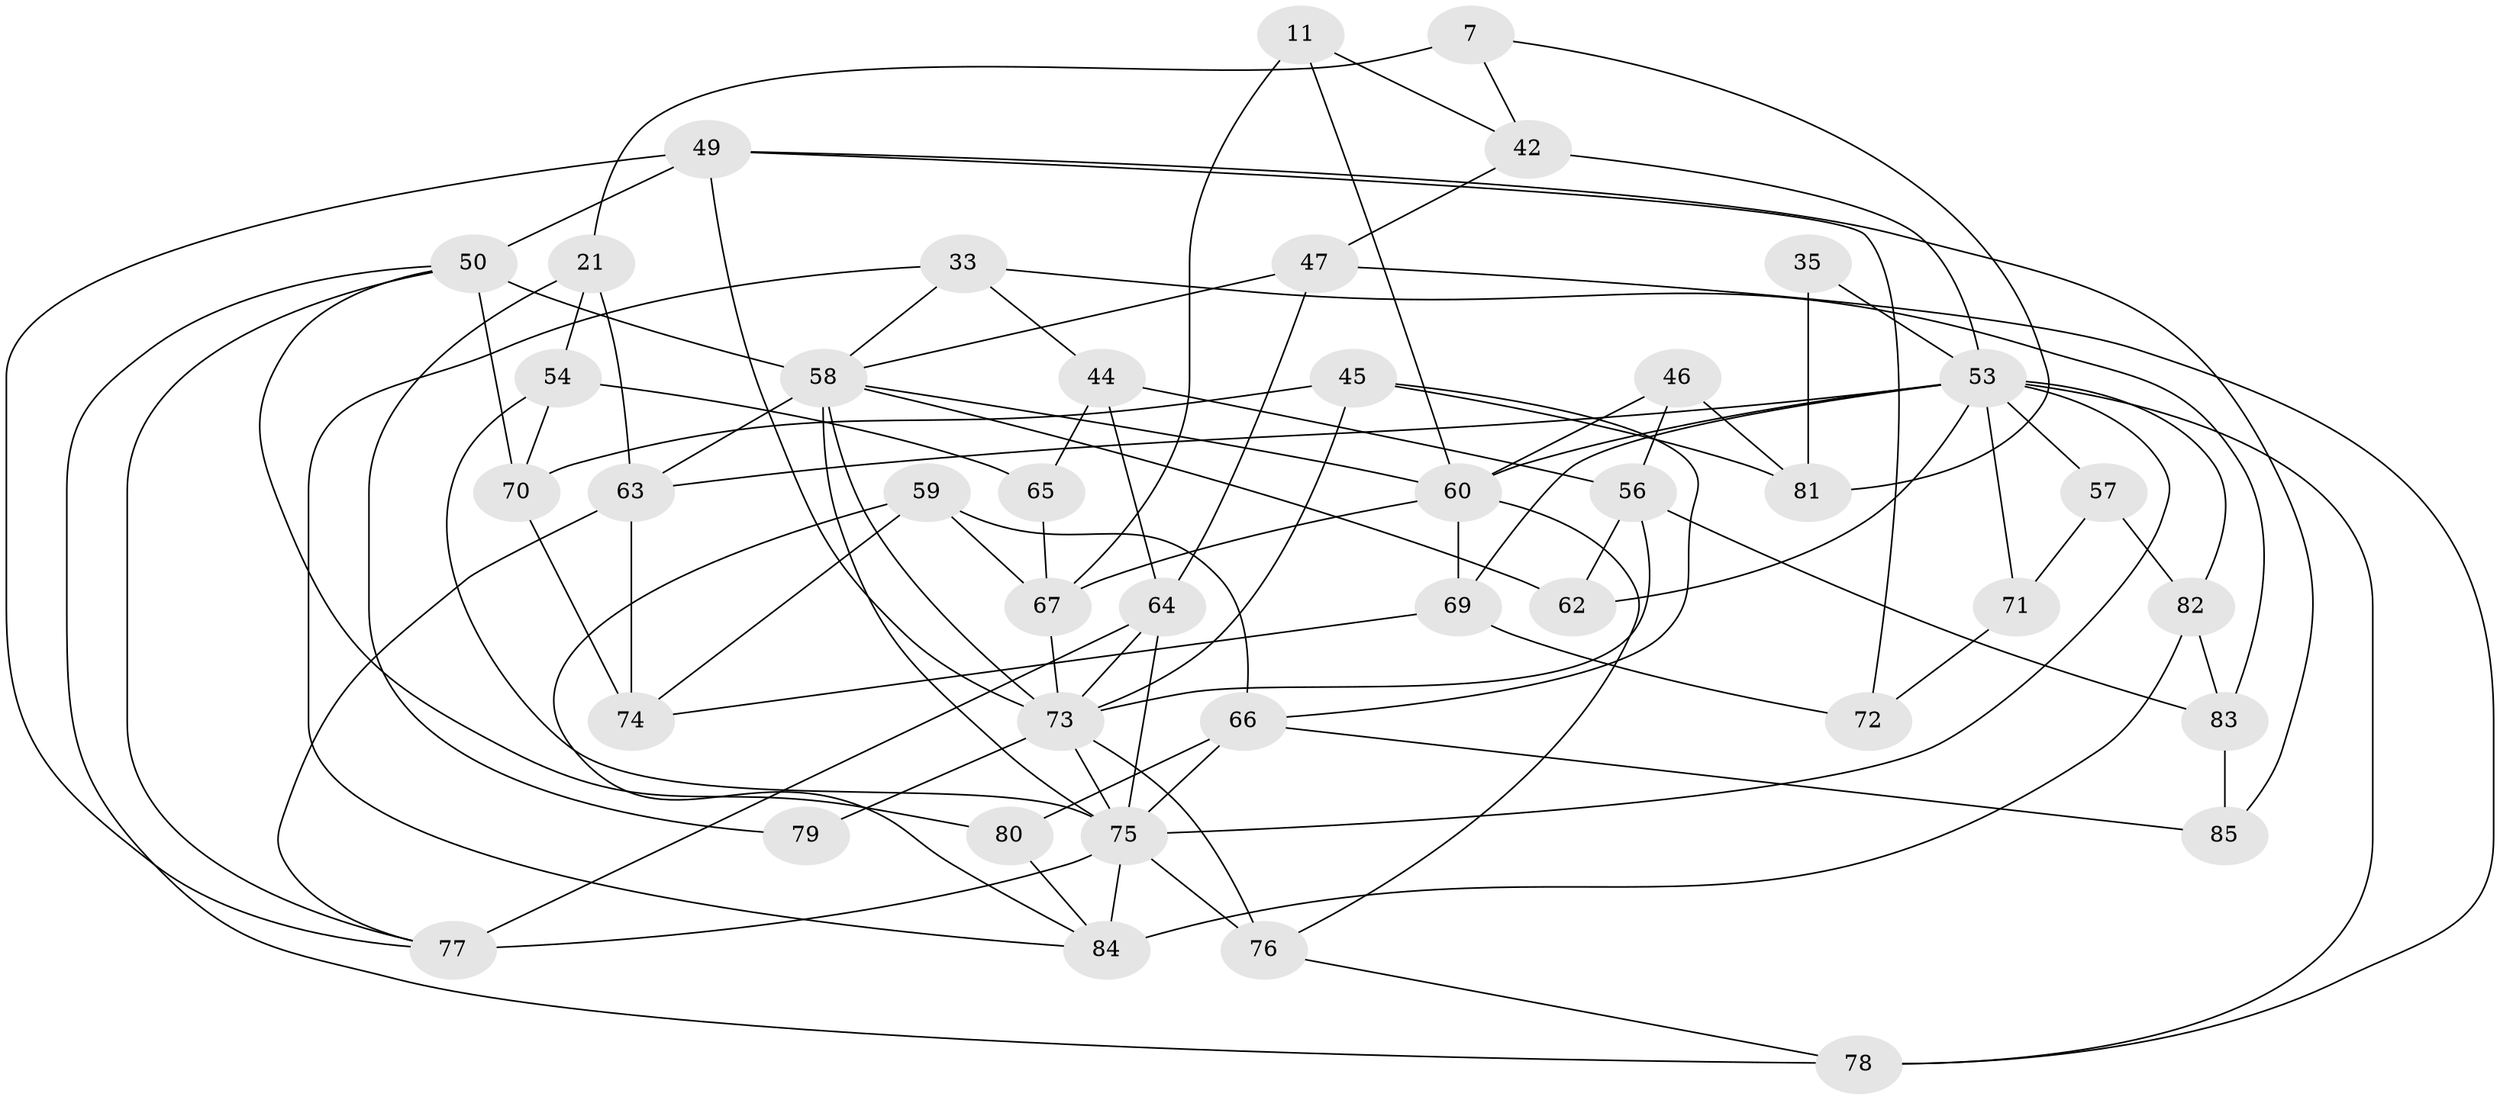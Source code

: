 // original degree distribution, {4: 1.0}
// Generated by graph-tools (version 1.1) at 2025/58/03/09/25 04:58:46]
// undirected, 42 vertices, 94 edges
graph export_dot {
graph [start="1"]
  node [color=gray90,style=filled];
  7;
  11;
  21 [super="+10"];
  33 [super="+22"];
  35;
  42;
  44 [super="+29"];
  45;
  46;
  47;
  49 [super="+36"];
  50 [super="+17+39"];
  53 [super="+3+5+26+41"];
  54;
  56 [super="+1+28"];
  57;
  58 [super="+24+52"];
  59;
  60 [super="+38+51"];
  62 [super="+12"];
  63 [super="+37"];
  64 [super="+31"];
  65;
  66 [super="+43"];
  67 [super="+55"];
  69 [super="+8"];
  70;
  71;
  72 [super="+61"];
  73 [super="+19+40"];
  74;
  75 [super="+4+14+34"];
  76;
  77 [super="+68"];
  78;
  79;
  80;
  81 [super="+32"];
  82 [super="+9"];
  83 [super="+18"];
  84 [super="+25"];
  85;
  7 -- 42;
  7 -- 21 [weight=2];
  7 -- 81;
  11 -- 42;
  11 -- 67 [weight=2];
  11 -- 60;
  21 -- 79 [weight=2];
  21 -- 54;
  21 -- 63;
  33 -- 84 [weight=2];
  33 -- 58;
  33 -- 83 [weight=2];
  33 -- 44;
  35 -- 81 [weight=2];
  35 -- 53 [weight=2];
  42 -- 47;
  42 -- 53;
  44 -- 65;
  44 -- 56 [weight=2];
  44 -- 64 [weight=2];
  45 -- 81;
  45 -- 70;
  45 -- 66;
  45 -- 73;
  46 -- 60;
  46 -- 81 [weight=2];
  46 -- 56;
  47 -- 78;
  47 -- 58;
  47 -- 64;
  49 -- 85;
  49 -- 50 [weight=2];
  49 -- 72;
  49 -- 73;
  49 -- 77;
  50 -- 58 [weight=2];
  50 -- 80;
  50 -- 77;
  50 -- 78;
  50 -- 70;
  53 -- 69;
  53 -- 62 [weight=3];
  53 -- 71;
  53 -- 75;
  53 -- 78;
  53 -- 63;
  53 -- 82;
  53 -- 57;
  53 -- 60;
  54 -- 70;
  54 -- 65;
  54 -- 75;
  56 -- 62 [weight=2];
  56 -- 73;
  56 -- 83 [weight=2];
  57 -- 82 [weight=2];
  57 -- 71;
  58 -- 75 [weight=2];
  58 -- 62;
  58 -- 63 [weight=2];
  58 -- 73;
  58 -- 60 [weight=2];
  59 -- 74;
  59 -- 66;
  59 -- 84;
  59 -- 67;
  60 -- 67;
  60 -- 69;
  60 -- 76;
  63 -- 74;
  63 -- 77;
  64 -- 77 [weight=2];
  64 -- 73 [weight=2];
  64 -- 75;
  65 -- 67 [weight=2];
  66 -- 85 [weight=2];
  66 -- 80 [weight=2];
  66 -- 75 [weight=2];
  67 -- 73 [weight=2];
  69 -- 72 [weight=3];
  69 -- 74;
  70 -- 74;
  71 -- 72 [weight=2];
  73 -- 79 [weight=2];
  73 -- 75;
  73 -- 76;
  75 -- 77;
  75 -- 84 [weight=2];
  75 -- 76;
  76 -- 78;
  80 -- 84;
  82 -- 84 [weight=2];
  82 -- 83;
  83 -- 85;
}
